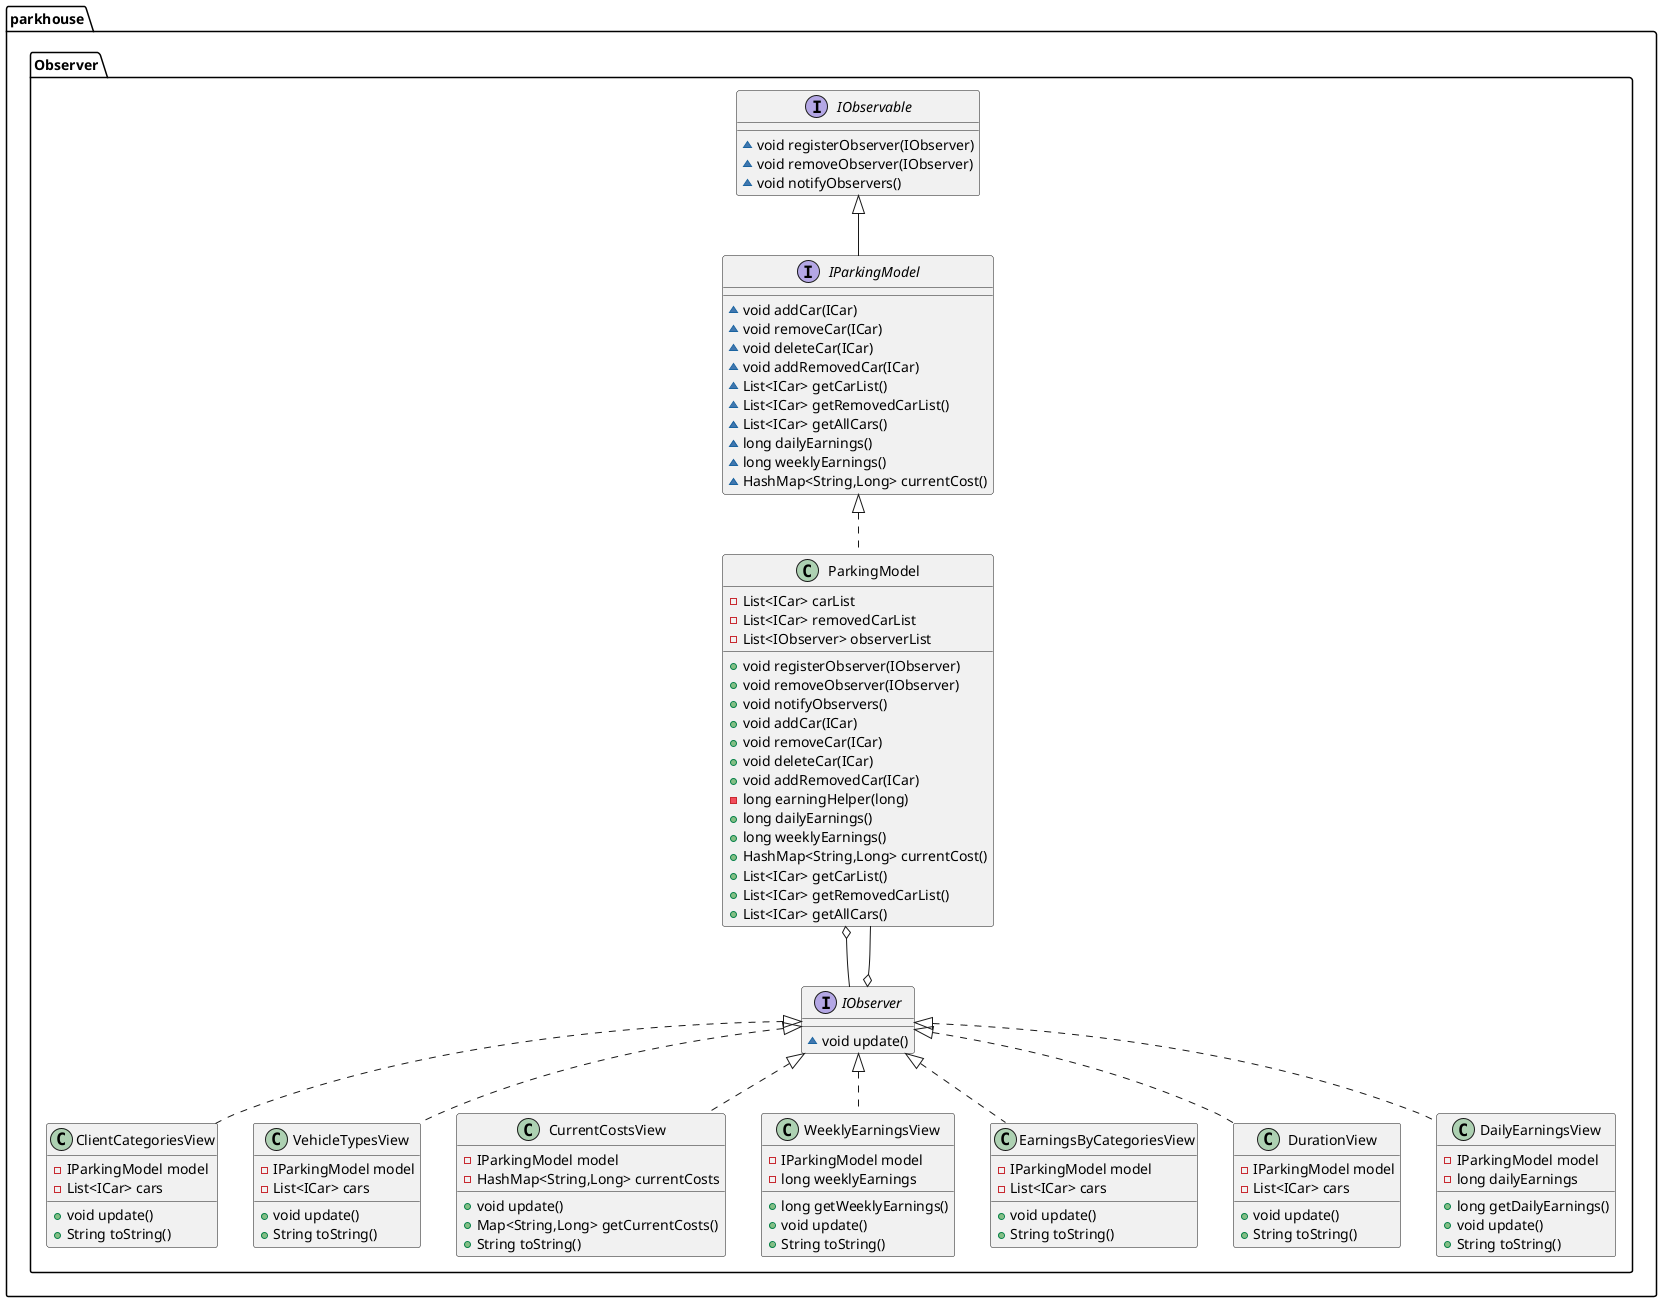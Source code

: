 @startuml
class parkhouse.Observer.ClientCategoriesView {
- IParkingModel model
- List<ICar> cars
+ void update()
+ String toString()
}
class parkhouse.Observer.VehicleTypesView {
- IParkingModel model
- List<ICar> cars
+ void update()
+ String toString()
}
class parkhouse.Observer.CurrentCostsView {
- IParkingModel model
- HashMap<String,Long> currentCosts
+ void update()
+ Map<String,Long> getCurrentCosts()
+ String toString()
}
interface parkhouse.Observer.IObserver {
~ void update()
}
class parkhouse.Observer.WeeklyEarningsView {
- IParkingModel model
- long weeklyEarnings
+ long getWeeklyEarnings()
+ void update()
+ String toString()
}
class parkhouse.Observer.EarningsByCategoriesView {
- IParkingModel model
- List<ICar> cars
+ void update()
+ String toString()
}
class parkhouse.Observer.DurationView {
- IParkingModel model
- List<ICar> cars
+ void update()
+ String toString()
}
class parkhouse.Observer.DailyEarningsView {
- IParkingModel model
- long dailyEarnings
+ long getDailyEarnings()
+ void update()
+ String toString()
}
interface parkhouse.Observer.IParkingModel {
~ void addCar(ICar)
~ void removeCar(ICar)
~ void deleteCar(ICar)
~ void addRemovedCar(ICar)
~ List<ICar> getCarList()
~ List<ICar> getRemovedCarList()
~ List<ICar> getAllCars()
~ long dailyEarnings()
~ long weeklyEarnings()
~ HashMap<String,Long> currentCost()
}
interface parkhouse.Observer.IObservable {
~ void registerObserver(IObserver)
~ void removeObserver(IObserver)
~ void notifyObservers()
}
class parkhouse.Observer.ParkingModel {
- List<ICar> carList
- List<ICar> removedCarList
- List<IObserver> observerList
+ void registerObserver(IObserver)
+ void removeObserver(IObserver)
+ void notifyObservers()
+ void addCar(ICar)
+ void removeCar(ICar)
+ void deleteCar(ICar)
+ void addRemovedCar(ICar)
- long earningHelper(long)
+ long dailyEarnings()
+ long weeklyEarnings()
+ HashMap<String,Long> currentCost()
+ List<ICar> getCarList()
+ List<ICar> getRemovedCarList()
+ List<ICar> getAllCars()
}


parkhouse.Observer.IObservable <|-- parkhouse.Observer.IParkingModel
parkhouse.Observer.IParkingModel <|.. parkhouse.Observer.ParkingModel
parkhouse.Observer.ParkingModel o-- parkhouse.Observer.IObserver
parkhouse.Observer.IObserver o-up- parkhouse.Observer.ParkingModel
parkhouse.Observer.IObserver <|.. parkhouse.Observer.ClientCategoriesView
parkhouse.Observer.IObserver <|.. parkhouse.Observer.VehicleTypesView
parkhouse.Observer.IObserver <|.. parkhouse.Observer.CurrentCostsView
parkhouse.Observer.IObserver <|.. parkhouse.Observer.WeeklyEarningsView
parkhouse.Observer.IObserver <|.. parkhouse.Observer.EarningsByCategoriesView
parkhouse.Observer.IObserver <|.. parkhouse.Observer.DurationView
parkhouse.Observer.IObserver <|.. parkhouse.Observer.DailyEarningsView
@enduml